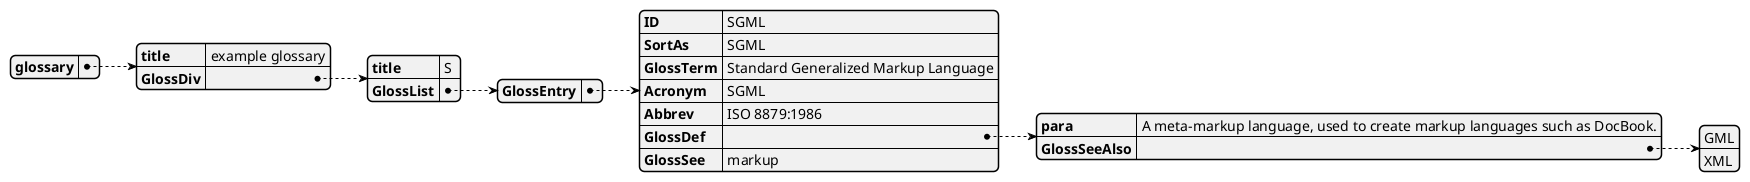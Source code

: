 @startjson
{
    "glossary": {
        "title": "example glossary",
		"GlossDiv": {
            "title": "S",
			"GlossList": {
                "GlossEntry": {
                    "ID": "SGML",
					"SortAs": "SGML",
					"GlossTerm": "Standard Generalized Markup Language",
					"Acronym": "SGML",
					"Abbrev": "ISO 8879:1986",
					"GlossDef": {
                        "para": "A meta-markup language, used to create markup languages such as DocBook.",
						"GlossSeeAlso": ["GML", "XML"]
                    },
					"GlossSee": "markup"
                }
            }
        }
    }
}
@endjson